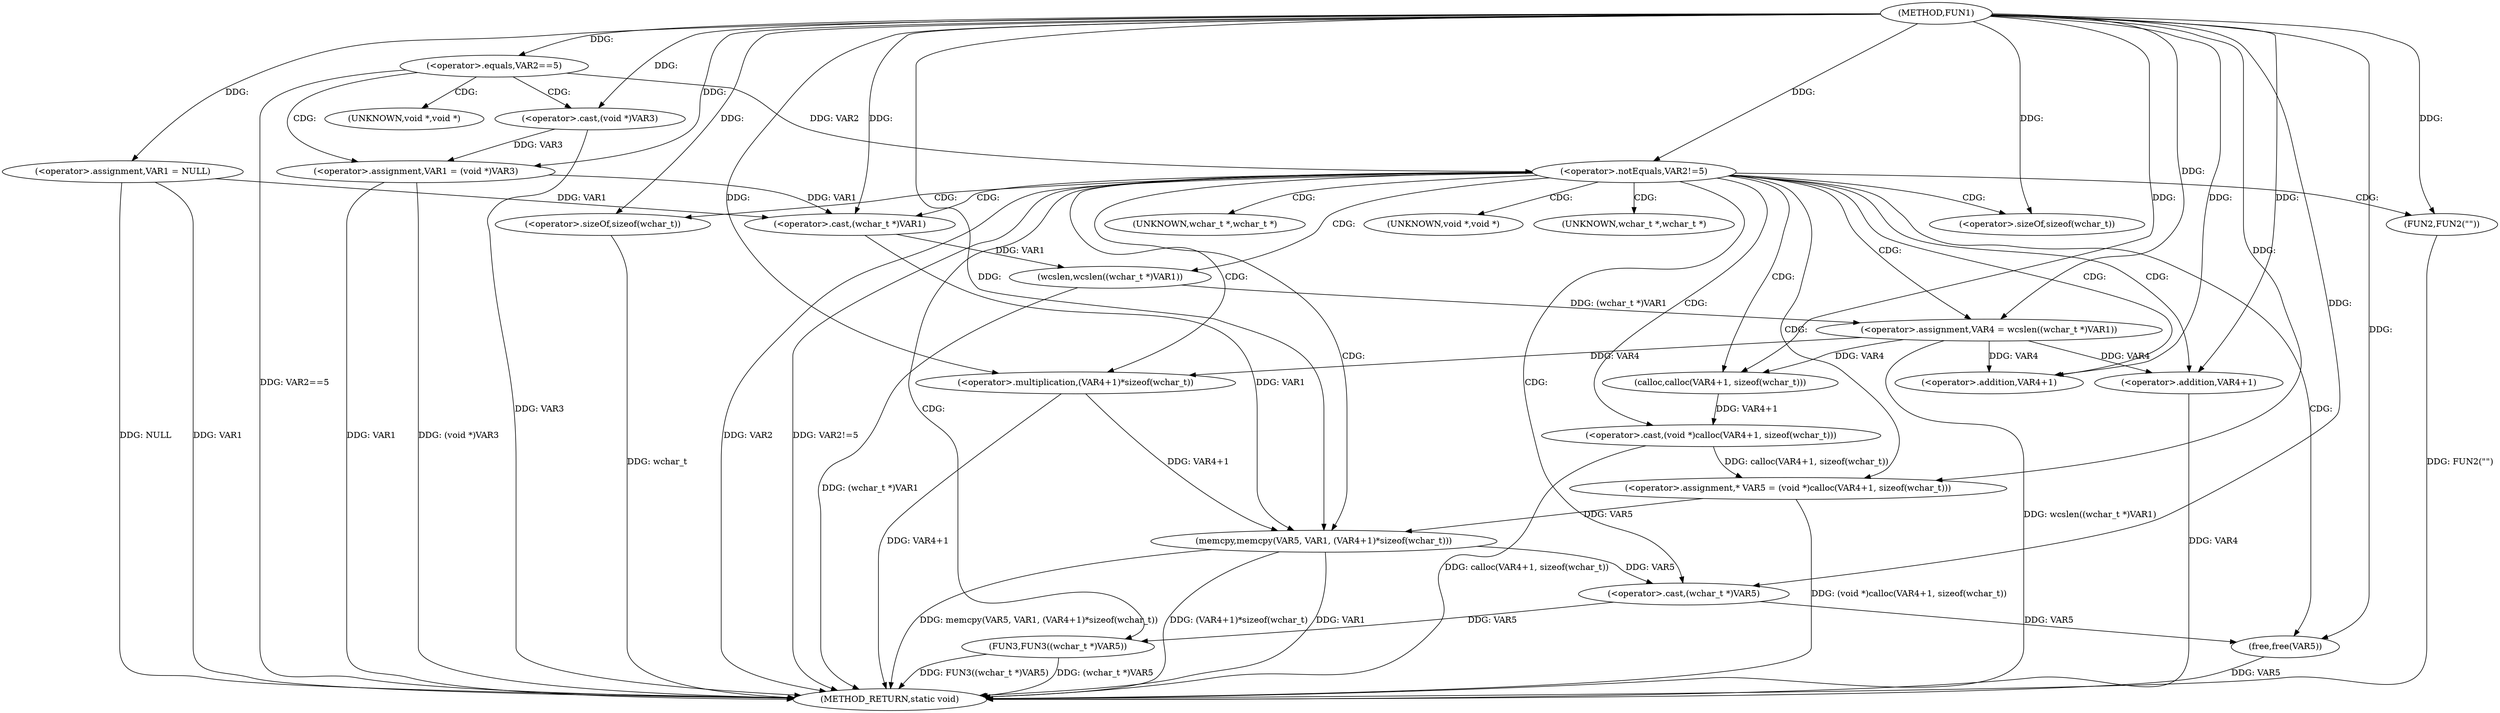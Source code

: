 digraph FUN1 {  
"1000100" [label = "(METHOD,FUN1)" ]
"1000159" [label = "(METHOD_RETURN,static void)" ]
"1000103" [label = "(<operator>.assignment,VAR1 = NULL)" ]
"1000107" [label = "(<operator>.equals,VAR2==5)" ]
"1000111" [label = "(<operator>.assignment,VAR1 = (void *)VAR3)" ]
"1000113" [label = "(<operator>.cast,(void *)VAR3)" ]
"1000117" [label = "(<operator>.notEquals,VAR2!=5)" ]
"1000121" [label = "(FUN2,FUN2(\"\"))" ]
"1000127" [label = "(<operator>.assignment,VAR4 = wcslen((wchar_t *)VAR1))" ]
"1000129" [label = "(wcslen,wcslen((wchar_t *)VAR1))" ]
"1000130" [label = "(<operator>.cast,(wchar_t *)VAR1)" ]
"1000134" [label = "(<operator>.assignment,* VAR5 = (void *)calloc(VAR4+1, sizeof(wchar_t)))" ]
"1000136" [label = "(<operator>.cast,(void *)calloc(VAR4+1, sizeof(wchar_t)))" ]
"1000138" [label = "(calloc,calloc(VAR4+1, sizeof(wchar_t)))" ]
"1000139" [label = "(<operator>.addition,VAR4+1)" ]
"1000142" [label = "(<operator>.sizeOf,sizeof(wchar_t))" ]
"1000144" [label = "(memcpy,memcpy(VAR5, VAR1, (VAR4+1)*sizeof(wchar_t)))" ]
"1000147" [label = "(<operator>.multiplication,(VAR4+1)*sizeof(wchar_t))" ]
"1000148" [label = "(<operator>.addition,VAR4+1)" ]
"1000151" [label = "(<operator>.sizeOf,sizeof(wchar_t))" ]
"1000153" [label = "(FUN3,FUN3((wchar_t *)VAR5))" ]
"1000154" [label = "(<operator>.cast,(wchar_t *)VAR5)" ]
"1000157" [label = "(free,free(VAR5))" ]
"1000114" [label = "(UNKNOWN,void *,void *)" ]
"1000131" [label = "(UNKNOWN,wchar_t *,wchar_t *)" ]
"1000137" [label = "(UNKNOWN,void *,void *)" ]
"1000155" [label = "(UNKNOWN,wchar_t *,wchar_t *)" ]
  "1000117" -> "1000159"  [ label = "DDG: VAR2!=5"] 
  "1000129" -> "1000159"  [ label = "DDG: (wchar_t *)VAR1"] 
  "1000103" -> "1000159"  [ label = "DDG: VAR1"] 
  "1000103" -> "1000159"  [ label = "DDG: NULL"] 
  "1000151" -> "1000159"  [ label = "DDG: wchar_t"] 
  "1000117" -> "1000159"  [ label = "DDG: VAR2"] 
  "1000111" -> "1000159"  [ label = "DDG: VAR1"] 
  "1000153" -> "1000159"  [ label = "DDG: (wchar_t *)VAR5"] 
  "1000111" -> "1000159"  [ label = "DDG: (void *)VAR3"] 
  "1000134" -> "1000159"  [ label = "DDG: (void *)calloc(VAR4+1, sizeof(wchar_t))"] 
  "1000136" -> "1000159"  [ label = "DDG: calloc(VAR4+1, sizeof(wchar_t))"] 
  "1000144" -> "1000159"  [ label = "DDG: VAR1"] 
  "1000107" -> "1000159"  [ label = "DDG: VAR2==5"] 
  "1000127" -> "1000159"  [ label = "DDG: wcslen((wchar_t *)VAR1)"] 
  "1000144" -> "1000159"  [ label = "DDG: memcpy(VAR5, VAR1, (VAR4+1)*sizeof(wchar_t))"] 
  "1000157" -> "1000159"  [ label = "DDG: VAR5"] 
  "1000113" -> "1000159"  [ label = "DDG: VAR3"] 
  "1000121" -> "1000159"  [ label = "DDG: FUN2(\"\")"] 
  "1000148" -> "1000159"  [ label = "DDG: VAR4"] 
  "1000147" -> "1000159"  [ label = "DDG: VAR4+1"] 
  "1000153" -> "1000159"  [ label = "DDG: FUN3((wchar_t *)VAR5)"] 
  "1000144" -> "1000159"  [ label = "DDG: (VAR4+1)*sizeof(wchar_t)"] 
  "1000100" -> "1000103"  [ label = "DDG: "] 
  "1000100" -> "1000107"  [ label = "DDG: "] 
  "1000113" -> "1000111"  [ label = "DDG: VAR3"] 
  "1000100" -> "1000111"  [ label = "DDG: "] 
  "1000100" -> "1000113"  [ label = "DDG: "] 
  "1000107" -> "1000117"  [ label = "DDG: VAR2"] 
  "1000100" -> "1000117"  [ label = "DDG: "] 
  "1000100" -> "1000121"  [ label = "DDG: "] 
  "1000129" -> "1000127"  [ label = "DDG: (wchar_t *)VAR1"] 
  "1000100" -> "1000127"  [ label = "DDG: "] 
  "1000130" -> "1000129"  [ label = "DDG: VAR1"] 
  "1000103" -> "1000130"  [ label = "DDG: VAR1"] 
  "1000111" -> "1000130"  [ label = "DDG: VAR1"] 
  "1000100" -> "1000130"  [ label = "DDG: "] 
  "1000136" -> "1000134"  [ label = "DDG: calloc(VAR4+1, sizeof(wchar_t))"] 
  "1000100" -> "1000134"  [ label = "DDG: "] 
  "1000138" -> "1000136"  [ label = "DDG: VAR4+1"] 
  "1000127" -> "1000138"  [ label = "DDG: VAR4"] 
  "1000100" -> "1000138"  [ label = "DDG: "] 
  "1000127" -> "1000139"  [ label = "DDG: VAR4"] 
  "1000100" -> "1000139"  [ label = "DDG: "] 
  "1000100" -> "1000142"  [ label = "DDG: "] 
  "1000134" -> "1000144"  [ label = "DDG: VAR5"] 
  "1000100" -> "1000144"  [ label = "DDG: "] 
  "1000130" -> "1000144"  [ label = "DDG: VAR1"] 
  "1000147" -> "1000144"  [ label = "DDG: VAR4+1"] 
  "1000100" -> "1000147"  [ label = "DDG: "] 
  "1000127" -> "1000147"  [ label = "DDG: VAR4"] 
  "1000100" -> "1000148"  [ label = "DDG: "] 
  "1000127" -> "1000148"  [ label = "DDG: VAR4"] 
  "1000100" -> "1000151"  [ label = "DDG: "] 
  "1000154" -> "1000153"  [ label = "DDG: VAR5"] 
  "1000144" -> "1000154"  [ label = "DDG: VAR5"] 
  "1000100" -> "1000154"  [ label = "DDG: "] 
  "1000154" -> "1000157"  [ label = "DDG: VAR5"] 
  "1000100" -> "1000157"  [ label = "DDG: "] 
  "1000107" -> "1000113"  [ label = "CDG: "] 
  "1000107" -> "1000111"  [ label = "CDG: "] 
  "1000107" -> "1000114"  [ label = "CDG: "] 
  "1000117" -> "1000121"  [ label = "CDG: "] 
  "1000117" -> "1000153"  [ label = "CDG: "] 
  "1000117" -> "1000131"  [ label = "CDG: "] 
  "1000117" -> "1000127"  [ label = "CDG: "] 
  "1000117" -> "1000142"  [ label = "CDG: "] 
  "1000117" -> "1000155"  [ label = "CDG: "] 
  "1000117" -> "1000137"  [ label = "CDG: "] 
  "1000117" -> "1000129"  [ label = "CDG: "] 
  "1000117" -> "1000154"  [ label = "CDG: "] 
  "1000117" -> "1000147"  [ label = "CDG: "] 
  "1000117" -> "1000151"  [ label = "CDG: "] 
  "1000117" -> "1000130"  [ label = "CDG: "] 
  "1000117" -> "1000139"  [ label = "CDG: "] 
  "1000117" -> "1000148"  [ label = "CDG: "] 
  "1000117" -> "1000136"  [ label = "CDG: "] 
  "1000117" -> "1000144"  [ label = "CDG: "] 
  "1000117" -> "1000157"  [ label = "CDG: "] 
  "1000117" -> "1000138"  [ label = "CDG: "] 
  "1000117" -> "1000134"  [ label = "CDG: "] 
}
